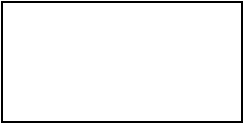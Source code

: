 <mxfile version="16.5.6" type="github">
  <diagram id="O2hn-8a8AD1-TsnY85VU" name="Page-1">
    <mxGraphModel dx="1180" dy="519" grid="1" gridSize="10" guides="1" tooltips="1" connect="1" arrows="1" fold="1" page="1" pageScale="1" pageWidth="827" pageHeight="1169" math="0" shadow="0">
      <root>
        <mxCell id="0" />
        <mxCell id="1" parent="0" />
        <mxCell id="cJ_up_W4SPBDQicVq5Y_-1" value="" style="rounded=0;whiteSpace=wrap;html=1;" vertex="1" parent="1">
          <mxGeometry x="350" y="240" width="120" height="60" as="geometry" />
        </mxCell>
      </root>
    </mxGraphModel>
  </diagram>
</mxfile>
